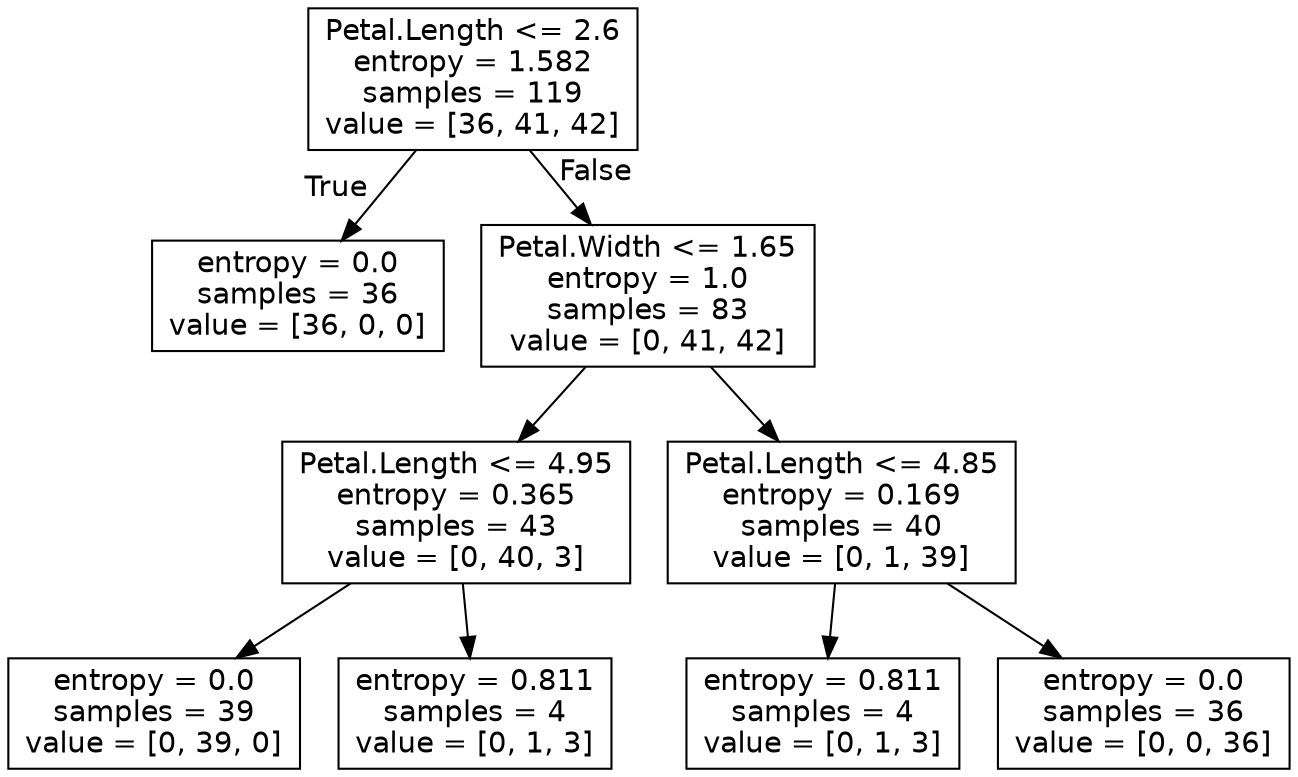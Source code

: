 digraph Tree {
node [shape=box, fontname="helvetica"] ;
edge [fontname="helvetica"] ;
0 [label="Petal.Length <= 2.6\nentropy = 1.582\nsamples = 119\nvalue = [36, 41, 42]"] ;
1 [label="entropy = 0.0\nsamples = 36\nvalue = [36, 0, 0]"] ;
0 -> 1 [labeldistance=2.5, labelangle=45, headlabel="True"] ;
2 [label="Petal.Width <= 1.65\nentropy = 1.0\nsamples = 83\nvalue = [0, 41, 42]"] ;
0 -> 2 [labeldistance=2.5, labelangle=-45, headlabel="False"] ;
3 [label="Petal.Length <= 4.95\nentropy = 0.365\nsamples = 43\nvalue = [0, 40, 3]"] ;
2 -> 3 ;
4 [label="entropy = 0.0\nsamples = 39\nvalue = [0, 39, 0]"] ;
3 -> 4 ;
5 [label="entropy = 0.811\nsamples = 4\nvalue = [0, 1, 3]"] ;
3 -> 5 ;
6 [label="Petal.Length <= 4.85\nentropy = 0.169\nsamples = 40\nvalue = [0, 1, 39]"] ;
2 -> 6 ;
7 [label="entropy = 0.811\nsamples = 4\nvalue = [0, 1, 3]"] ;
6 -> 7 ;
8 [label="entropy = 0.0\nsamples = 36\nvalue = [0, 0, 36]"] ;
6 -> 8 ;
}